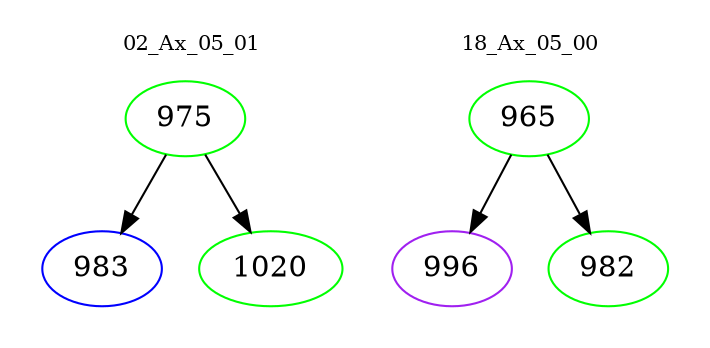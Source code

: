 digraph{
subgraph cluster_0 {
color = white
label = "02_Ax_05_01";
fontsize=10;
T0_975 [label="975", color="green"]
T0_975 -> T0_983 [color="black"]
T0_983 [label="983", color="blue"]
T0_975 -> T0_1020 [color="black"]
T0_1020 [label="1020", color="green"]
}
subgraph cluster_1 {
color = white
label = "18_Ax_05_00";
fontsize=10;
T1_965 [label="965", color="green"]
T1_965 -> T1_996 [color="black"]
T1_996 [label="996", color="purple"]
T1_965 -> T1_982 [color="black"]
T1_982 [label="982", color="green"]
}
}
